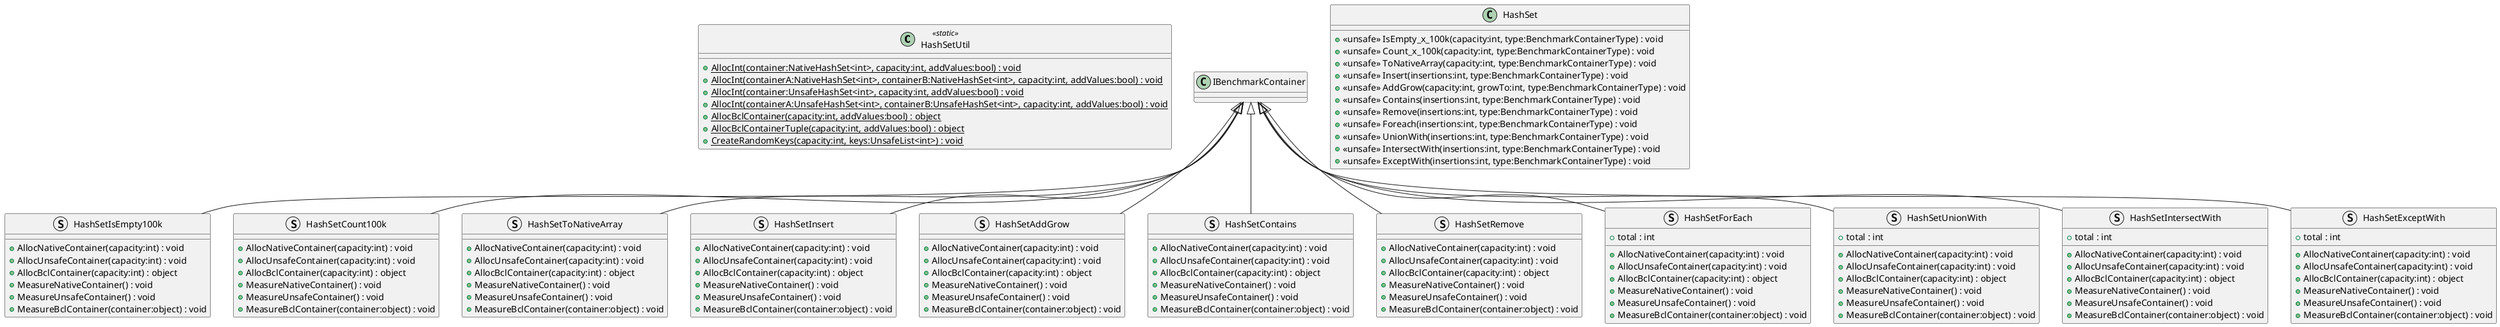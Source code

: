 @startuml
class HashSetUtil <<static>> {
    {static} + AllocInt(container:NativeHashSet<int>, capacity:int, addValues:bool) : void
    {static} + AllocInt(containerA:NativeHashSet<int>, containerB:NativeHashSet<int>, capacity:int, addValues:bool) : void
    {static} + AllocInt(container:UnsafeHashSet<int>, capacity:int, addValues:bool) : void
    {static} + AllocInt(containerA:UnsafeHashSet<int>, containerB:UnsafeHashSet<int>, capacity:int, addValues:bool) : void
    {static} + AllocBclContainer(capacity:int, addValues:bool) : object
    {static} + AllocBclContainerTuple(capacity:int, addValues:bool) : object
    {static} + CreateRandomKeys(capacity:int, keys:UnsafeList<int>) : void
}
struct HashSetIsEmpty100k {
    + AllocNativeContainer(capacity:int) : void
    + AllocUnsafeContainer(capacity:int) : void
    + AllocBclContainer(capacity:int) : object
    + MeasureNativeContainer() : void
    + MeasureUnsafeContainer() : void
    + MeasureBclContainer(container:object) : void
}
struct HashSetCount100k {
    + AllocNativeContainer(capacity:int) : void
    + AllocUnsafeContainer(capacity:int) : void
    + AllocBclContainer(capacity:int) : object
    + MeasureNativeContainer() : void
    + MeasureUnsafeContainer() : void
    + MeasureBclContainer(container:object) : void
}
struct HashSetToNativeArray {
    + AllocNativeContainer(capacity:int) : void
    + AllocUnsafeContainer(capacity:int) : void
    + AllocBclContainer(capacity:int) : object
    + MeasureNativeContainer() : void
    + MeasureUnsafeContainer() : void
    + MeasureBclContainer(container:object) : void
}
struct HashSetInsert {
    + AllocNativeContainer(capacity:int) : void
    + AllocUnsafeContainer(capacity:int) : void
    + AllocBclContainer(capacity:int) : object
    + MeasureNativeContainer() : void
    + MeasureUnsafeContainer() : void
    + MeasureBclContainer(container:object) : void
}
struct HashSetAddGrow {
    + AllocNativeContainer(capacity:int) : void
    + AllocUnsafeContainer(capacity:int) : void
    + AllocBclContainer(capacity:int) : object
    + MeasureNativeContainer() : void
    + MeasureUnsafeContainer() : void
    + MeasureBclContainer(container:object) : void
}
struct HashSetContains {
    + AllocNativeContainer(capacity:int) : void
    + AllocUnsafeContainer(capacity:int) : void
    + AllocBclContainer(capacity:int) : object
    + MeasureNativeContainer() : void
    + MeasureUnsafeContainer() : void
    + MeasureBclContainer(container:object) : void
}
struct HashSetRemove {
    + AllocNativeContainer(capacity:int) : void
    + AllocUnsafeContainer(capacity:int) : void
    + AllocBclContainer(capacity:int) : object
    + MeasureNativeContainer() : void
    + MeasureUnsafeContainer() : void
    + MeasureBclContainer(container:object) : void
}
struct HashSetForEach {
    + total : int
    + AllocNativeContainer(capacity:int) : void
    + AllocUnsafeContainer(capacity:int) : void
    + AllocBclContainer(capacity:int) : object
    + MeasureNativeContainer() : void
    + MeasureUnsafeContainer() : void
    + MeasureBclContainer(container:object) : void
}
struct HashSetUnionWith {
    + total : int
    + AllocNativeContainer(capacity:int) : void
    + AllocUnsafeContainer(capacity:int) : void
    + AllocBclContainer(capacity:int) : object
    + MeasureNativeContainer() : void
    + MeasureUnsafeContainer() : void
    + MeasureBclContainer(container:object) : void
}
struct HashSetIntersectWith {
    + total : int
    + AllocNativeContainer(capacity:int) : void
    + AllocUnsafeContainer(capacity:int) : void
    + AllocBclContainer(capacity:int) : object
    + MeasureNativeContainer() : void
    + MeasureUnsafeContainer() : void
    + MeasureBclContainer(container:object) : void
}
struct HashSetExceptWith {
    + total : int
    + AllocNativeContainer(capacity:int) : void
    + AllocUnsafeContainer(capacity:int) : void
    + AllocBclContainer(capacity:int) : object
    + MeasureNativeContainer() : void
    + MeasureUnsafeContainer() : void
    + MeasureBclContainer(container:object) : void
}
class HashSet {
    + <<unsafe>> IsEmpty_x_100k(capacity:int, type:BenchmarkContainerType) : void
    + <<unsafe>> Count_x_100k(capacity:int, type:BenchmarkContainerType) : void
    + <<unsafe>> ToNativeArray(capacity:int, type:BenchmarkContainerType) : void
    + <<unsafe>> Insert(insertions:int, type:BenchmarkContainerType) : void
    + <<unsafe>> AddGrow(capacity:int, growTo:int, type:BenchmarkContainerType) : void
    + <<unsafe>> Contains(insertions:int, type:BenchmarkContainerType) : void
    + <<unsafe>> Remove(insertions:int, type:BenchmarkContainerType) : void
    + <<unsafe>> Foreach(insertions:int, type:BenchmarkContainerType) : void
    + <<unsafe>> UnionWith(insertions:int, type:BenchmarkContainerType) : void
    + <<unsafe>> IntersectWith(insertions:int, type:BenchmarkContainerType) : void
    + <<unsafe>> ExceptWith(insertions:int, type:BenchmarkContainerType) : void
}
IBenchmarkContainer <|-- HashSetIsEmpty100k
IBenchmarkContainer <|-- HashSetCount100k
IBenchmarkContainer <|-- HashSetToNativeArray
IBenchmarkContainer <|-- HashSetInsert
IBenchmarkContainer <|-- HashSetAddGrow
IBenchmarkContainer <|-- HashSetContains
IBenchmarkContainer <|-- HashSetRemove
IBenchmarkContainer <|-- HashSetForEach
IBenchmarkContainer <|-- HashSetUnionWith
IBenchmarkContainer <|-- HashSetIntersectWith
IBenchmarkContainer <|-- HashSetExceptWith
@enduml
